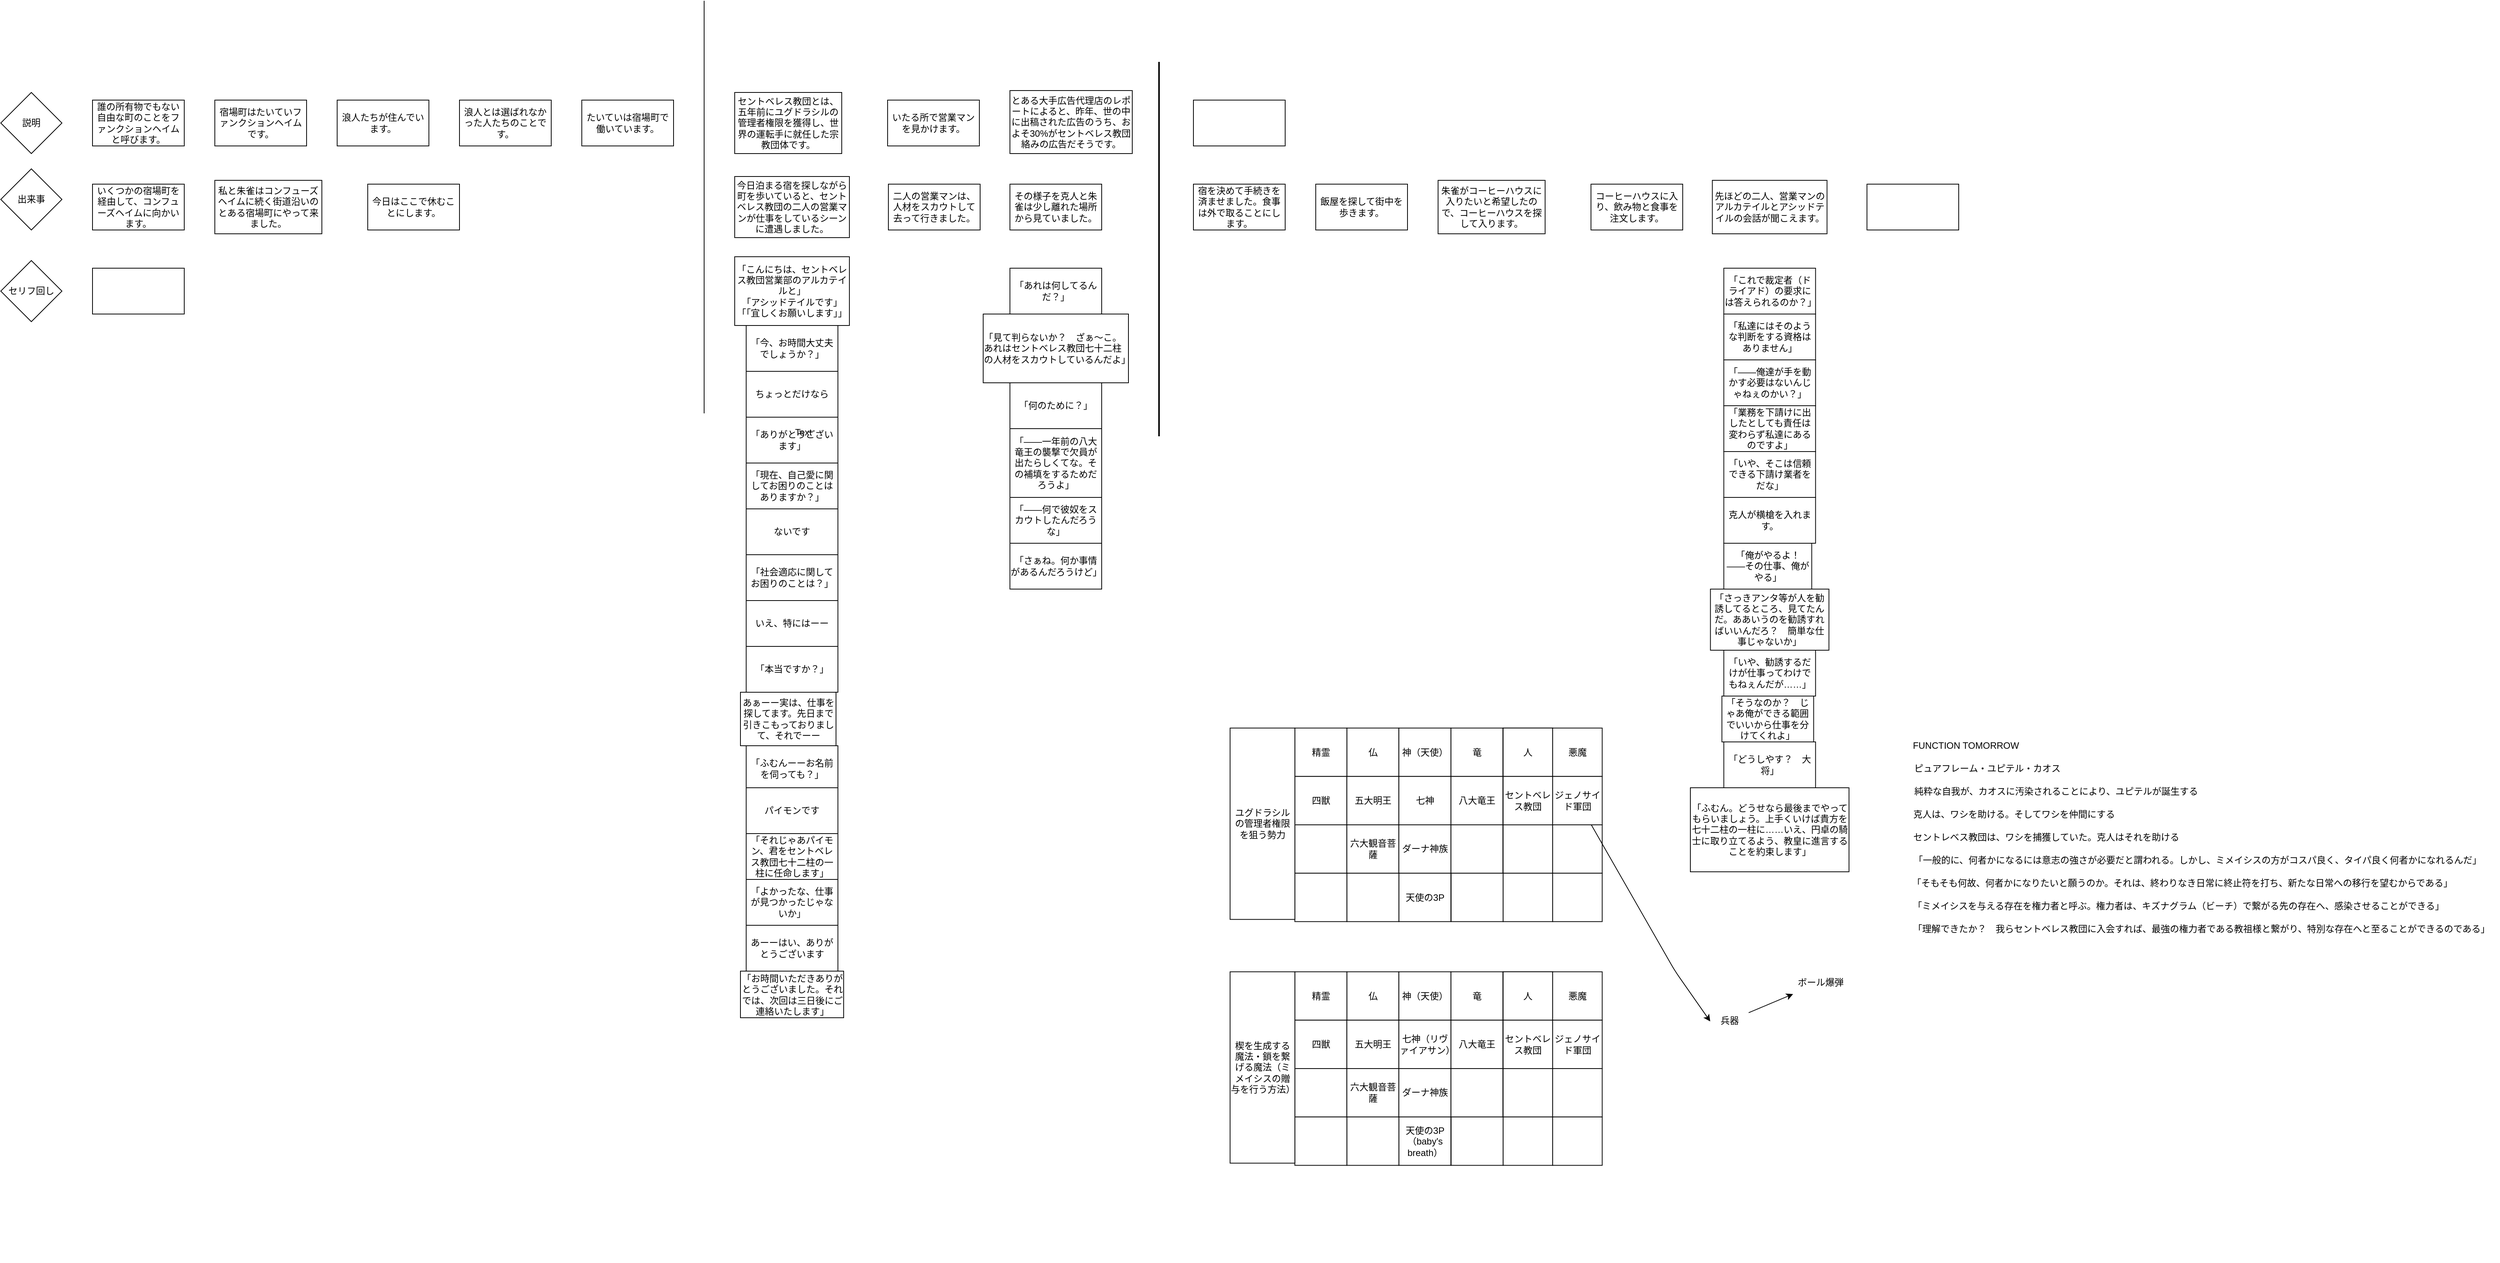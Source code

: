 <mxfile>
    <diagram id="Ex4e78yeorhTX2S8gjIM" name="ページ1">
        <mxGraphModel dx="1138" dy="599" grid="1" gridSize="10" guides="1" tooltips="1" connect="1" arrows="1" fold="1" page="1" pageScale="1" pageWidth="827" pageHeight="1169" math="0" shadow="0">
            <root>
                <mxCell id="0"/>
                <mxCell id="1" parent="0"/>
                <mxCell id="2" value="いくつかの宿場町を経由して、コンフューズヘイムに向かいます。" style="whiteSpace=wrap;html=1;" parent="1" vertex="1">
                    <mxGeometry x="160" y="280" width="120" height="60" as="geometry"/>
                </mxCell>
                <mxCell id="3" value="誰の所有物でもない自由な町のことをファンクションヘイムと呼びます。" style="whiteSpace=wrap;html=1;" parent="1" vertex="1">
                    <mxGeometry x="160" y="170" width="120" height="60" as="geometry"/>
                </mxCell>
                <mxCell id="4" value="宿場町はたいていファンクションヘイムです。" style="whiteSpace=wrap;html=1;" parent="1" vertex="1">
                    <mxGeometry x="320" y="170" width="120" height="60" as="geometry"/>
                </mxCell>
                <mxCell id="6" value="浪人たちが住んでいます。" style="whiteSpace=wrap;html=1;" parent="1" vertex="1">
                    <mxGeometry x="480" y="170" width="120" height="60" as="geometry"/>
                </mxCell>
                <mxCell id="7" value="浪人とは選ばれなかった人たちのことです。" style="whiteSpace=wrap;html=1;" parent="1" vertex="1">
                    <mxGeometry x="640" y="170" width="120" height="60" as="geometry"/>
                </mxCell>
                <mxCell id="8" value="たいていは宿場町で働いています。" style="whiteSpace=wrap;html=1;" parent="1" vertex="1">
                    <mxGeometry x="800" y="170" width="120" height="60" as="geometry"/>
                </mxCell>
                <mxCell id="9" value="私と朱雀はコンフューズヘイムに続く街道沿いのとある宿場町にやって来ました。" style="whiteSpace=wrap;html=1;" parent="1" vertex="1">
                    <mxGeometry x="320" y="275" width="140" height="70" as="geometry"/>
                </mxCell>
                <mxCell id="10" value="説明" style="rhombus;whiteSpace=wrap;html=1;" parent="1" vertex="1">
                    <mxGeometry x="40" y="160" width="80" height="80" as="geometry"/>
                </mxCell>
                <mxCell id="11" value="出来事" style="rhombus;whiteSpace=wrap;html=1;" parent="1" vertex="1">
                    <mxGeometry x="40" y="260" width="80" height="80" as="geometry"/>
                </mxCell>
                <mxCell id="12" value="今日はここで休むことにします。" style="whiteSpace=wrap;html=1;" parent="1" vertex="1">
                    <mxGeometry x="520" y="280" width="120" height="60" as="geometry"/>
                </mxCell>
                <mxCell id="13" value="" style="endArrow=none;html=1;" parent="1" edge="1">
                    <mxGeometry width="50" height="50" relative="1" as="geometry">
                        <mxPoint x="960" y="580" as="sourcePoint"/>
                        <mxPoint x="960" y="40" as="targetPoint"/>
                        <Array as="points">
                            <mxPoint x="960" y="410"/>
                        </Array>
                    </mxGeometry>
                </mxCell>
                <mxCell id="14" value="今日泊まる宿を探しながら町を歩いていると、セントベレス教団の二人の営業マンが仕事をしているシーンに遭遇しました。" style="whiteSpace=wrap;html=1;" parent="1" vertex="1">
                    <mxGeometry x="1000" y="270" width="150" height="80" as="geometry"/>
                </mxCell>
                <mxCell id="15" value="セリフ回し" style="rhombus;whiteSpace=wrap;html=1;" parent="1" vertex="1">
                    <mxGeometry x="40" y="380" width="80" height="80" as="geometry"/>
                </mxCell>
                <mxCell id="16" value="「こんにちは、セントベレス教団営業部のアルカテイルと」&lt;br&gt;「アシッドテイルです」&lt;br&gt;「「宜しくお願いします」」" style="whiteSpace=wrap;html=1;" parent="1" vertex="1">
                    <mxGeometry x="1000" y="375" width="150" height="90" as="geometry"/>
                </mxCell>
                <mxCell id="17" value="ピュアフレーム・ユピテル・カオス" style="text;html=1;align=center;verticalAlign=middle;resizable=0;points=[];autosize=1;strokeColor=none;fillColor=none;" parent="1" vertex="1">
                    <mxGeometry x="2528" y="1030" width="220" height="30" as="geometry"/>
                </mxCell>
                <mxCell id="18" value="純粋な自我が、カオスに汚染されることにより、ユピテルが誕生する" style="text;html=1;align=center;verticalAlign=middle;resizable=0;points=[];autosize=1;strokeColor=none;fillColor=none;" parent="1" vertex="1">
                    <mxGeometry x="2528" y="1060" width="400" height="30" as="geometry"/>
                </mxCell>
                <mxCell id="19" value="克人は、ワシを助ける。そしてワシを仲間にする" style="text;html=1;align=center;verticalAlign=middle;resizable=0;points=[];autosize=1;strokeColor=none;fillColor=none;" parent="1" vertex="1">
                    <mxGeometry x="2528" y="1090" width="290" height="30" as="geometry"/>
                </mxCell>
                <mxCell id="20" value="セントレベス教団は、ワシを捕獲していた。克人はそれを助ける" style="text;html=1;align=center;verticalAlign=middle;resizable=0;points=[];autosize=1;strokeColor=none;fillColor=none;" parent="1" vertex="1">
                    <mxGeometry x="2530" y="1120" width="370" height="30" as="geometry"/>
                </mxCell>
                <mxCell id="21" value="FUNCTION TOMORROW" style="text;html=1;align=center;verticalAlign=middle;resizable=0;points=[];autosize=1;strokeColor=none;fillColor=none;" parent="1" vertex="1">
                    <mxGeometry x="2530" y="1000" width="160" height="30" as="geometry"/>
                </mxCell>
                <mxCell id="22" value="セントベレス教団とは、五年前にユグドラシルの管理者権限を獲得し、世界の運転手に就任した宗教団体です。" style="whiteSpace=wrap;html=1;" parent="1" vertex="1">
                    <mxGeometry x="1000" y="160" width="140" height="80" as="geometry"/>
                </mxCell>
                <mxCell id="23" value="いたる所で営業マンを見かけます。" style="whiteSpace=wrap;html=1;" parent="1" vertex="1">
                    <mxGeometry x="1200" y="170" width="120" height="60" as="geometry"/>
                </mxCell>
                <mxCell id="24" value="とある大手広告代理店のレポートによると、昨年、世の中に出稿された広告のうち、およそ30%がセントベレス教団絡みの広告だそうです。" style="whiteSpace=wrap;html=1;" parent="1" vertex="1">
                    <mxGeometry x="1360" y="157.5" width="160" height="82.5" as="geometry"/>
                </mxCell>
                <mxCell id="25" value="二人の営業マンは、人材をスカウトして去って行きました。" style="whiteSpace=wrap;html=1;" parent="1" vertex="1">
                    <mxGeometry x="1201" y="280" width="120" height="60" as="geometry"/>
                </mxCell>
                <mxCell id="26" value="「今、お時間大丈夫でしょうか？」" style="whiteSpace=wrap;html=1;" parent="1" vertex="1">
                    <mxGeometry x="1015" y="465" width="120" height="60" as="geometry"/>
                </mxCell>
                <mxCell id="27" value="「ありがとうございます」" style="whiteSpace=wrap;html=1;" parent="1" vertex="1">
                    <mxGeometry x="1015" y="585" width="120" height="60" as="geometry"/>
                </mxCell>
                <mxCell id="28" value="「現在、自己愛に関してお困りのことはありますか？」" style="whiteSpace=wrap;html=1;" parent="1" vertex="1">
                    <mxGeometry x="1015" y="645" width="120" height="60" as="geometry"/>
                </mxCell>
                <mxCell id="29" value="ないです" style="whiteSpace=wrap;html=1;" parent="1" vertex="1">
                    <mxGeometry x="1015" y="705" width="120" height="60" as="geometry"/>
                </mxCell>
                <mxCell id="30" value="「社会適応に関してお困りのことは？」" style="whiteSpace=wrap;html=1;" parent="1" vertex="1">
                    <mxGeometry x="1015" y="765" width="120" height="60" as="geometry"/>
                </mxCell>
                <mxCell id="31" value="ちょっとだけなら" style="whiteSpace=wrap;html=1;" parent="1" vertex="1">
                    <mxGeometry x="1015" y="525" width="120" height="60" as="geometry"/>
                </mxCell>
                <mxCell id="32" value="いえ、特にはーー" style="whiteSpace=wrap;html=1;" parent="1" vertex="1">
                    <mxGeometry x="1015" y="825" width="120" height="60" as="geometry"/>
                </mxCell>
                <mxCell id="33" value="「本当ですか？」" style="whiteSpace=wrap;html=1;" parent="1" vertex="1">
                    <mxGeometry x="1015" y="885" width="120" height="60" as="geometry"/>
                </mxCell>
                <mxCell id="34" value="あぁーー実は、仕事を探してます。先日まで引きこもっておりまして、それでーー" style="whiteSpace=wrap;html=1;" parent="1" vertex="1">
                    <mxGeometry x="1007.5" y="945" width="125" height="70" as="geometry"/>
                </mxCell>
                <mxCell id="35" value="「ふむんーーお名前を伺っても？」" style="whiteSpace=wrap;html=1;" parent="1" vertex="1">
                    <mxGeometry x="1015" y="1015" width="120" height="60" as="geometry"/>
                </mxCell>
                <mxCell id="36" value="パイモンです" style="whiteSpace=wrap;html=1;" parent="1" vertex="1">
                    <mxGeometry x="1015" y="1070" width="120" height="60" as="geometry"/>
                </mxCell>
                <mxCell id="37" value="「それじゃあパイモン、君をセントベレス教団七十二柱の一柱に任命します」" style="whiteSpace=wrap;html=1;" parent="1" vertex="1">
                    <mxGeometry x="1015" y="1130" width="120" height="60" as="geometry"/>
                </mxCell>
                <mxCell id="38" value="「よかったな、仕事が見つかったじゃないか」" style="whiteSpace=wrap;html=1;" parent="1" vertex="1">
                    <mxGeometry x="1015" y="1190" width="120" height="60" as="geometry"/>
                </mxCell>
                <mxCell id="39" value="あーーはい、ありがとうございます" style="whiteSpace=wrap;html=1;" parent="1" vertex="1">
                    <mxGeometry x="1015" y="1250" width="120" height="60" as="geometry"/>
                </mxCell>
                <mxCell id="40" value="「お時間いただきありがとうございました。それでは、次回は三日後にご連絡いたします」" style="whiteSpace=wrap;html=1;" parent="1" vertex="1">
                    <mxGeometry x="1007.5" y="1310" width="135" height="61" as="geometry"/>
                </mxCell>
                <mxCell id="42" value="" style="line;strokeWidth=2;direction=south;html=1;" parent="1" vertex="1">
                    <mxGeometry x="1550" y="120" width="10" height="490" as="geometry"/>
                </mxCell>
                <mxCell id="43" value="" style="whiteSpace=wrap;html=1;" parent="1" vertex="1">
                    <mxGeometry x="1600" y="170" width="120" height="60" as="geometry"/>
                </mxCell>
                <mxCell id="44" value="宿を決めて手続きを済ませました。食事は外で取ることにします。" style="whiteSpace=wrap;html=1;" parent="1" vertex="1">
                    <mxGeometry x="1600" y="280" width="120" height="60" as="geometry"/>
                </mxCell>
                <mxCell id="45" value="「一般的に、何者かになるには意志の強さが必要だと謂われる。しかし、ミメイシスの方がコスパ良く、タイパ良く何者かになれるんだ」" style="text;html=1;align=center;verticalAlign=middle;resizable=0;points=[];autosize=1;strokeColor=none;fillColor=none;" parent="1" vertex="1">
                    <mxGeometry x="2528" y="1150" width="770" height="30" as="geometry"/>
                </mxCell>
                <mxCell id="46" value="「そもそも何故、何者かになりたいと願うのか。それは、終わりなき日常に終止符を打ち、新たな日常への移行を望むからである」" style="text;html=1;align=center;verticalAlign=middle;resizable=0;points=[];autosize=1;strokeColor=none;fillColor=none;" parent="1" vertex="1">
                    <mxGeometry x="2528" y="1180" width="730" height="30" as="geometry"/>
                </mxCell>
                <mxCell id="47" value="「ミメイシスを与える存在を権力者と呼ぶ。権力者は、キズナグラム（ビーチ）で繋がる先の存在へ、感染させることができる」" style="text;html=1;align=center;verticalAlign=middle;resizable=0;points=[];autosize=1;strokeColor=none;fillColor=none;" parent="1" vertex="1">
                    <mxGeometry x="2528" y="1210" width="720" height="30" as="geometry"/>
                </mxCell>
                <mxCell id="48" value="「理解できたか？　我らセントベレス教団に入会すれば、最強の権力者である教祖様と繋がり、特別な存在へと至ることができるのである」" style="text;html=1;align=center;verticalAlign=middle;resizable=0;points=[];autosize=1;strokeColor=none;fillColor=none;" parent="1" vertex="1">
                    <mxGeometry x="2528" y="1240" width="780" height="30" as="geometry"/>
                </mxCell>
                <mxCell id="49" value="飯屋を探して街中を歩きます。" style="whiteSpace=wrap;html=1;" parent="1" vertex="1">
                    <mxGeometry x="1760" y="280" width="120" height="60" as="geometry"/>
                </mxCell>
                <mxCell id="50" value="" style="whiteSpace=wrap;html=1;" parent="1" vertex="1">
                    <mxGeometry x="160" y="390" width="120" height="60" as="geometry"/>
                </mxCell>
                <mxCell id="51" value="朱雀がコーヒーハウスに入りたいと希望したので、コーヒーハウスを探して入ります。" style="whiteSpace=wrap;html=1;" parent="1" vertex="1">
                    <mxGeometry x="1920" y="275" width="140" height="70" as="geometry"/>
                </mxCell>
                <mxCell id="52" value="その様子を克人と朱雀は少し離れた場所から見ていました。" style="whiteSpace=wrap;html=1;" parent="1" vertex="1">
                    <mxGeometry x="1360" y="280" width="120" height="60" as="geometry"/>
                </mxCell>
                <mxCell id="53" value="「あれは何してるんだ？」" style="whiteSpace=wrap;html=1;" parent="1" vertex="1">
                    <mxGeometry x="1360" y="390" width="120" height="60" as="geometry"/>
                </mxCell>
                <mxCell id="54" value="&lt;div style=&quot;text-align: start;&quot;&gt;&lt;span style=&quot;background-color: initial;&quot;&gt;「見て判らないか？　ざぁ～こ。あれはセントベレス教団七十二柱の人材をスカウトしているんだよ」&lt;/span&gt;&lt;/div&gt;" style="whiteSpace=wrap;html=1;" parent="1" vertex="1">
                    <mxGeometry x="1325" y="450" width="190" height="90" as="geometry"/>
                </mxCell>
                <mxCell id="55" value="「何のために？」" style="whiteSpace=wrap;html=1;" parent="1" vertex="1">
                    <mxGeometry x="1360" y="540" width="120" height="60" as="geometry"/>
                </mxCell>
                <mxCell id="56" value="「――一年前の八大竜王の襲撃で欠員が出たらしくてな。その補填をするためだろうよ」" style="whiteSpace=wrap;html=1;" parent="1" vertex="1">
                    <mxGeometry x="1360" y="600" width="120" height="90" as="geometry"/>
                </mxCell>
                <mxCell id="57" value="「――何で彼奴をスカウトしたんだろうな」" style="whiteSpace=wrap;html=1;" parent="1" vertex="1">
                    <mxGeometry x="1360" y="690" width="120" height="60" as="geometry"/>
                </mxCell>
                <mxCell id="58" value="「さぁね。何か事情があるんだろうけど」" style="whiteSpace=wrap;html=1;" parent="1" vertex="1">
                    <mxGeometry x="1360" y="750" width="120" height="60" as="geometry"/>
                </mxCell>
                <mxCell id="59" value="Text" style="text;strokeColor=none;align=center;fillColor=none;html=1;verticalAlign=middle;whiteSpace=wrap;rounded=0;" parent="1" vertex="1">
                    <mxGeometry x="1060" y="590" width="60" height="30" as="geometry"/>
                </mxCell>
                <mxCell id="156" value="" style="group" vertex="1" connectable="0" parent="1">
                    <mxGeometry x="1647.94" y="991" width="544.12" height="380" as="geometry"/>
                </mxCell>
                <mxCell id="128" value="" style="group" vertex="1" connectable="0" parent="156">
                    <mxGeometry y="0.864" width="544.12" height="380.0" as="geometry"/>
                </mxCell>
                <mxCell id="104" value="" style="group" vertex="1" connectable="0" parent="128">
                    <mxGeometry x="84.731" width="448.276" height="380.0" as="geometry"/>
                </mxCell>
                <mxCell id="105" value="" style="group" vertex="1" connectable="0" parent="104">
                    <mxGeometry width="448.276" height="380.0" as="geometry"/>
                </mxCell>
                <mxCell id="103" value="" style="whiteSpace=wrap;html=1;" vertex="1" parent="105">
                    <mxGeometry x="272.427" width="64.795" height="63.333" as="geometry"/>
                </mxCell>
                <mxCell id="106" value="" style="whiteSpace=wrap;html=1;" vertex="1" parent="105">
                    <mxGeometry x="272.427" y="63.333" width="64.795" height="63.333" as="geometry"/>
                </mxCell>
                <mxCell id="107" value="" style="whiteSpace=wrap;html=1;" vertex="1" parent="105">
                    <mxGeometry x="272.427" y="126.667" width="64.795" height="63.333" as="geometry"/>
                </mxCell>
                <mxCell id="108" value="" style="group" vertex="1" connectable="0" parent="105">
                    <mxGeometry width="281.821" height="190.0" as="geometry"/>
                </mxCell>
                <mxCell id="122" value="竜" style="whiteSpace=wrap;html=1;" vertex="1" parent="108">
                    <mxGeometry x="204.077" width="68.026" height="63.333" as="geometry"/>
                </mxCell>
                <mxCell id="123" value="八大竜王" style="whiteSpace=wrap;html=1;" vertex="1" parent="108">
                    <mxGeometry x="204.077" y="63.333" width="68.026" height="63.333" as="geometry"/>
                </mxCell>
                <mxCell id="124" value="" style="whiteSpace=wrap;html=1;" vertex="1" parent="108">
                    <mxGeometry x="204.077" y="126.667" width="68.026" height="63.333" as="geometry"/>
                </mxCell>
                <mxCell id="159" value="仏" style="whiteSpace=wrap;html=1;" vertex="1" parent="108">
                    <mxGeometry x="68.03" width="68.026" height="63.333" as="geometry"/>
                </mxCell>
                <mxCell id="160" value="精霊" style="whiteSpace=wrap;html=1;" vertex="1" parent="108">
                    <mxGeometry x="0.003" width="68.026" height="63.333" as="geometry"/>
                </mxCell>
                <mxCell id="161" value="神（天使）" style="whiteSpace=wrap;html=1;" vertex="1" parent="108">
                    <mxGeometry x="136.058" width="68.026" height="63.333" as="geometry"/>
                </mxCell>
                <mxCell id="162" value="四獣" style="whiteSpace=wrap;html=1;" vertex="1" parent="108">
                    <mxGeometry x="0.003" y="63.333" width="68.026" height="63.333" as="geometry"/>
                </mxCell>
                <mxCell id="163" value="五大明王" style="whiteSpace=wrap;html=1;" vertex="1" parent="108">
                    <mxGeometry x="68.03" y="63.333" width="68.026" height="63.333" as="geometry"/>
                </mxCell>
                <mxCell id="164" value="七神" style="whiteSpace=wrap;html=1;" vertex="1" parent="108">
                    <mxGeometry x="136.058" y="63.333" width="68.026" height="63.333" as="geometry"/>
                </mxCell>
                <mxCell id="165" value="" style="whiteSpace=wrap;html=1;" vertex="1" parent="108">
                    <mxGeometry x="0.003" y="126.667" width="68.026" height="63.333" as="geometry"/>
                </mxCell>
                <mxCell id="166" value="六大観音菩薩" style="whiteSpace=wrap;html=1;" vertex="1" parent="108">
                    <mxGeometry x="68.03" y="126.667" width="68.026" height="63.333" as="geometry"/>
                </mxCell>
                <mxCell id="167" value="ダーナ神族" style="whiteSpace=wrap;html=1;" vertex="1" parent="108">
                    <mxGeometry x="136.049" y="126.667" width="68.026" height="63.333" as="geometry"/>
                </mxCell>
                <mxCell id="125" value="人" style="whiteSpace=wrap;html=1;" vertex="1" parent="105">
                    <mxGeometry x="272.427" width="64.795" height="63.333" as="geometry"/>
                </mxCell>
                <mxCell id="126" value="セントベレス教団" style="whiteSpace=wrap;html=1;" vertex="1" parent="105">
                    <mxGeometry x="272.427" y="63.333" width="64.795" height="63.333" as="geometry"/>
                </mxCell>
                <mxCell id="131" value="悪魔" style="whiteSpace=wrap;html=1;" vertex="1" parent="105">
                    <mxGeometry x="337.218" width="64.795" height="63.333" as="geometry"/>
                </mxCell>
                <mxCell id="132" value="ジェノサイド軍団" style="whiteSpace=wrap;html=1;" vertex="1" parent="105">
                    <mxGeometry x="337.218" y="63.33" width="64.795" height="63.333" as="geometry"/>
                </mxCell>
                <mxCell id="133" value="" style="whiteSpace=wrap;html=1;" vertex="1" parent="105">
                    <mxGeometry x="337.218" y="126.67" width="64.795" height="63.333" as="geometry"/>
                </mxCell>
                <mxCell id="168" value="天使の3P" style="whiteSpace=wrap;html=1;" vertex="1" parent="105">
                    <mxGeometry x="136.049" y="190.006" width="68.026" height="63.333" as="geometry"/>
                </mxCell>
                <mxCell id="169" value="" style="whiteSpace=wrap;html=1;" vertex="1" parent="105">
                    <mxGeometry x="204.401" y="190.006" width="68.026" height="63.333" as="geometry"/>
                </mxCell>
                <mxCell id="170" value="" style="whiteSpace=wrap;html=1;" vertex="1" parent="105">
                    <mxGeometry x="272.427" y="190.006" width="64.795" height="63.333" as="geometry"/>
                </mxCell>
                <mxCell id="171" value="" style="whiteSpace=wrap;html=1;" vertex="1" parent="105">
                    <mxGeometry x="337.218" y="190.0" width="64.795" height="63.333" as="geometry"/>
                </mxCell>
                <mxCell id="172" value="" style="whiteSpace=wrap;html=1;" vertex="1" parent="105">
                    <mxGeometry x="68.022" y="190.006" width="68.026" height="63.333" as="geometry"/>
                </mxCell>
                <mxCell id="173" value="" style="whiteSpace=wrap;html=1;" vertex="1" parent="105">
                    <mxGeometry x="-0.005" y="189.997" width="68.026" height="63.333" as="geometry"/>
                </mxCell>
                <mxCell id="127" value="ユグドラシルの管理者権限を狙う勢力" style="whiteSpace=wrap;html=1;" vertex="1" parent="128">
                    <mxGeometry width="84.731" height="250.455" as="geometry"/>
                </mxCell>
                <mxCell id="175" value="" style="group" vertex="1" connectable="0" parent="1">
                    <mxGeometry x="1647.94" y="1310" width="544.12" height="380" as="geometry"/>
                </mxCell>
                <mxCell id="176" value="" style="group" vertex="1" connectable="0" parent="175">
                    <mxGeometry y="0.864" width="544.12" height="380.0" as="geometry"/>
                </mxCell>
                <mxCell id="177" value="" style="group" vertex="1" connectable="0" parent="176">
                    <mxGeometry x="84.731" width="448.276" height="380.0" as="geometry"/>
                </mxCell>
                <mxCell id="178" value="" style="group" vertex="1" connectable="0" parent="177">
                    <mxGeometry width="448.276" height="380.0" as="geometry"/>
                </mxCell>
                <mxCell id="179" value="" style="whiteSpace=wrap;html=1;" vertex="1" parent="178">
                    <mxGeometry x="272.427" width="64.795" height="63.333" as="geometry"/>
                </mxCell>
                <mxCell id="180" value="" style="whiteSpace=wrap;html=1;" vertex="1" parent="178">
                    <mxGeometry x="272.427" y="63.333" width="64.795" height="63.333" as="geometry"/>
                </mxCell>
                <mxCell id="181" value="" style="whiteSpace=wrap;html=1;" vertex="1" parent="178">
                    <mxGeometry x="272.427" y="126.667" width="64.795" height="63.333" as="geometry"/>
                </mxCell>
                <mxCell id="182" value="" style="group" vertex="1" connectable="0" parent="178">
                    <mxGeometry width="281.821" height="190.0" as="geometry"/>
                </mxCell>
                <mxCell id="183" value="竜" style="whiteSpace=wrap;html=1;" vertex="1" parent="182">
                    <mxGeometry x="204.077" width="68.026" height="63.333" as="geometry"/>
                </mxCell>
                <mxCell id="184" value="八大竜王" style="whiteSpace=wrap;html=1;" vertex="1" parent="182">
                    <mxGeometry x="204.077" y="63.333" width="68.026" height="63.333" as="geometry"/>
                </mxCell>
                <mxCell id="185" value="" style="whiteSpace=wrap;html=1;" vertex="1" parent="182">
                    <mxGeometry x="204.077" y="126.667" width="68.026" height="63.333" as="geometry"/>
                </mxCell>
                <mxCell id="186" value="仏" style="whiteSpace=wrap;html=1;" vertex="1" parent="182">
                    <mxGeometry x="68.03" width="68.026" height="63.333" as="geometry"/>
                </mxCell>
                <mxCell id="187" value="精霊" style="whiteSpace=wrap;html=1;" vertex="1" parent="182">
                    <mxGeometry x="0.003" width="68.026" height="63.333" as="geometry"/>
                </mxCell>
                <mxCell id="188" value="神（天使）" style="whiteSpace=wrap;html=1;" vertex="1" parent="182">
                    <mxGeometry x="136.058" width="68.026" height="63.333" as="geometry"/>
                </mxCell>
                <mxCell id="189" value="四獣" style="whiteSpace=wrap;html=1;" vertex="1" parent="182">
                    <mxGeometry x="0.003" y="63.333" width="68.026" height="63.333" as="geometry"/>
                </mxCell>
                <mxCell id="190" value="五大明王" style="whiteSpace=wrap;html=1;" vertex="1" parent="182">
                    <mxGeometry x="68.03" y="63.333" width="68.026" height="63.333" as="geometry"/>
                </mxCell>
                <mxCell id="191" value="七神（リヴァイアサン）" style="whiteSpace=wrap;html=1;" vertex="1" parent="182">
                    <mxGeometry x="136.058" y="63.333" width="68.026" height="63.333" as="geometry"/>
                </mxCell>
                <mxCell id="192" value="" style="whiteSpace=wrap;html=1;" vertex="1" parent="182">
                    <mxGeometry x="0.003" y="126.667" width="68.026" height="63.333" as="geometry"/>
                </mxCell>
                <mxCell id="193" value="六大観音菩薩" style="whiteSpace=wrap;html=1;" vertex="1" parent="182">
                    <mxGeometry x="68.03" y="126.667" width="68.026" height="63.333" as="geometry"/>
                </mxCell>
                <mxCell id="194" value="ダーナ神族" style="whiteSpace=wrap;html=1;" vertex="1" parent="182">
                    <mxGeometry x="136.049" y="126.667" width="68.026" height="63.333" as="geometry"/>
                </mxCell>
                <mxCell id="195" value="人" style="whiteSpace=wrap;html=1;" vertex="1" parent="178">
                    <mxGeometry x="272.427" width="64.795" height="63.333" as="geometry"/>
                </mxCell>
                <mxCell id="196" value="セントベレス教団" style="whiteSpace=wrap;html=1;" vertex="1" parent="178">
                    <mxGeometry x="272.427" y="63.333" width="64.795" height="63.333" as="geometry"/>
                </mxCell>
                <mxCell id="197" value="悪魔" style="whiteSpace=wrap;html=1;" vertex="1" parent="178">
                    <mxGeometry x="337.218" width="64.795" height="63.333" as="geometry"/>
                </mxCell>
                <mxCell id="198" value="ジェノサイド軍団" style="whiteSpace=wrap;html=1;" vertex="1" parent="178">
                    <mxGeometry x="337.218" y="63.33" width="64.795" height="63.333" as="geometry"/>
                </mxCell>
                <mxCell id="199" value="" style="whiteSpace=wrap;html=1;" vertex="1" parent="178">
                    <mxGeometry x="337.218" y="126.67" width="64.795" height="63.333" as="geometry"/>
                </mxCell>
                <mxCell id="200" value="天使の3P（baby's breath）" style="whiteSpace=wrap;html=1;" vertex="1" parent="178">
                    <mxGeometry x="136.049" y="190.006" width="68.026" height="63.333" as="geometry"/>
                </mxCell>
                <mxCell id="201" value="" style="whiteSpace=wrap;html=1;" vertex="1" parent="178">
                    <mxGeometry x="204.401" y="190.006" width="68.026" height="63.333" as="geometry"/>
                </mxCell>
                <mxCell id="202" value="" style="whiteSpace=wrap;html=1;" vertex="1" parent="178">
                    <mxGeometry x="272.427" y="190.006" width="64.795" height="63.333" as="geometry"/>
                </mxCell>
                <mxCell id="203" value="" style="whiteSpace=wrap;html=1;" vertex="1" parent="178">
                    <mxGeometry x="337.218" y="190.0" width="64.795" height="63.333" as="geometry"/>
                </mxCell>
                <mxCell id="204" value="" style="whiteSpace=wrap;html=1;" vertex="1" parent="178">
                    <mxGeometry x="68.022" y="190.006" width="68.026" height="63.333" as="geometry"/>
                </mxCell>
                <mxCell id="205" value="" style="whiteSpace=wrap;html=1;" vertex="1" parent="178">
                    <mxGeometry x="-0.005" y="189.997" width="68.026" height="63.333" as="geometry"/>
                </mxCell>
                <mxCell id="206" value="楔を生成する魔法・鎖を繋げる魔法（ミメイシスの贈与を行う方法）" style="whiteSpace=wrap;html=1;" vertex="1" parent="176">
                    <mxGeometry width="84.731" height="250.455" as="geometry"/>
                </mxCell>
                <mxCell id="207" value="コーヒーハウスに入り、飲み物と食事を注文します。" style="whiteSpace=wrap;html=1;" vertex="1" parent="1">
                    <mxGeometry x="2120" y="280" width="120" height="60" as="geometry"/>
                </mxCell>
                <mxCell id="209" value="先ほどの二人、営業マンのアルカテイルとアシッドテイルの会話が聞こえます。" style="whiteSpace=wrap;html=1;" vertex="1" parent="1">
                    <mxGeometry x="2278.75" y="275" width="150" height="70" as="geometry"/>
                </mxCell>
                <mxCell id="210" value="「これで裁定者（ドライアド）の要求には答えられるのか？」" style="whiteSpace=wrap;html=1;" vertex="1" parent="1">
                    <mxGeometry x="2293.75" y="390" width="120" height="60" as="geometry"/>
                </mxCell>
                <mxCell id="211" value="「私達にはそのような判断をする資格はありません」" style="whiteSpace=wrap;html=1;" vertex="1" parent="1">
                    <mxGeometry x="2293.75" y="450" width="120" height="60" as="geometry"/>
                </mxCell>
                <mxCell id="212" value="「――俺達が手を動かす必要はないんじゃねぇのかい？」" style="whiteSpace=wrap;html=1;" vertex="1" parent="1">
                    <mxGeometry x="2293.75" y="510" width="120" height="60" as="geometry"/>
                </mxCell>
                <mxCell id="213" value="「業務を下請けに出したとしても責任は変わらず私達にあるのですよ」" style="whiteSpace=wrap;html=1;" vertex="1" parent="1">
                    <mxGeometry x="2293.75" y="570" width="120" height="60" as="geometry"/>
                </mxCell>
                <mxCell id="214" value="「いや、そこは信頼できる下請け業者をだな」" style="whiteSpace=wrap;html=1;" vertex="1" parent="1">
                    <mxGeometry x="2293.75" y="630" width="120" height="60" as="geometry"/>
                </mxCell>
                <mxCell id="215" value="克人が横槍を入れます。" style="whiteSpace=wrap;html=1;" vertex="1" parent="1">
                    <mxGeometry x="2293.75" y="690" width="120" height="60" as="geometry"/>
                </mxCell>
                <mxCell id="216" value="「俺がやるよ！　――その仕事、俺がやる」" style="whiteSpace=wrap;html=1;" vertex="1" parent="1">
                    <mxGeometry x="2293.75" y="750" width="115" height="60" as="geometry"/>
                </mxCell>
                <mxCell id="217" value="「さっきアンタ等が人を勧誘してるところ、見てたんだ。ああいうのを勧誘すればいいんだろ？　簡単な仕事じゃないか」" style="whiteSpace=wrap;html=1;" vertex="1" parent="1">
                    <mxGeometry x="2276.25" y="810" width="155" height="80" as="geometry"/>
                </mxCell>
                <mxCell id="218" value="「いや、勧誘するだけが仕事ってわけでもねぇんだが……」" style="whiteSpace=wrap;html=1;" vertex="1" parent="1">
                    <mxGeometry x="2293.75" y="890" width="120" height="60" as="geometry"/>
                </mxCell>
                <mxCell id="219" value="「そうなのか？　じゃあ俺ができる範囲でいいから仕事を分けてくれよ」" style="whiteSpace=wrap;html=1;" vertex="1" parent="1">
                    <mxGeometry x="2291.25" y="950" width="120" height="60" as="geometry"/>
                </mxCell>
                <mxCell id="220" value="「どうしやす？　大将」" style="whiteSpace=wrap;html=1;" vertex="1" parent="1">
                    <mxGeometry x="2293.75" y="1010" width="120" height="60" as="geometry"/>
                </mxCell>
                <mxCell id="221" value="「ふむん。どうせなら最後までやってもらいましょう。上手くいけば貴方を七十二柱の一柱に……いえ、円卓の騎士に取り立てるよう、教皇に進言することを約束します」" style="whiteSpace=wrap;html=1;" vertex="1" parent="1">
                    <mxGeometry x="2250" y="1070" width="207.5" height="110" as="geometry"/>
                </mxCell>
                <mxCell id="222" value="" style="whiteSpace=wrap;html=1;" vertex="1" parent="1">
                    <mxGeometry x="2481" y="280" width="120" height="60" as="geometry"/>
                </mxCell>
                <mxCell id="223" value="" style="edgeStyle=none;html=1;entryX=-0.005;entryY=0.527;entryDx=0;entryDy=0;entryPerimeter=0;" edge="1" parent="1" source="132" target="224">
                    <mxGeometry relative="1" as="geometry">
                        <mxPoint x="2290" y="1400" as="targetPoint"/>
                        <Array as="points">
                            <mxPoint x="2230" y="1310"/>
                        </Array>
                    </mxGeometry>
                </mxCell>
                <mxCell id="227" value="" style="edgeStyle=none;html=1;" edge="1" parent="1" source="224" target="226">
                    <mxGeometry relative="1" as="geometry"/>
                </mxCell>
                <mxCell id="224" value="兵器" style="text;html=1;align=center;verticalAlign=middle;resizable=0;points=[];autosize=1;strokeColor=none;fillColor=none;" vertex="1" parent="1">
                    <mxGeometry x="2276.25" y="1360" width="50" height="30" as="geometry"/>
                </mxCell>
                <mxCell id="226" value="ボール爆弾" style="text;html=1;align=center;verticalAlign=middle;resizable=0;points=[];autosize=1;strokeColor=none;fillColor=none;" vertex="1" parent="1">
                    <mxGeometry x="2380" y="1310" width="80" height="30" as="geometry"/>
                </mxCell>
            </root>
        </mxGraphModel>
    </diagram>
</mxfile>